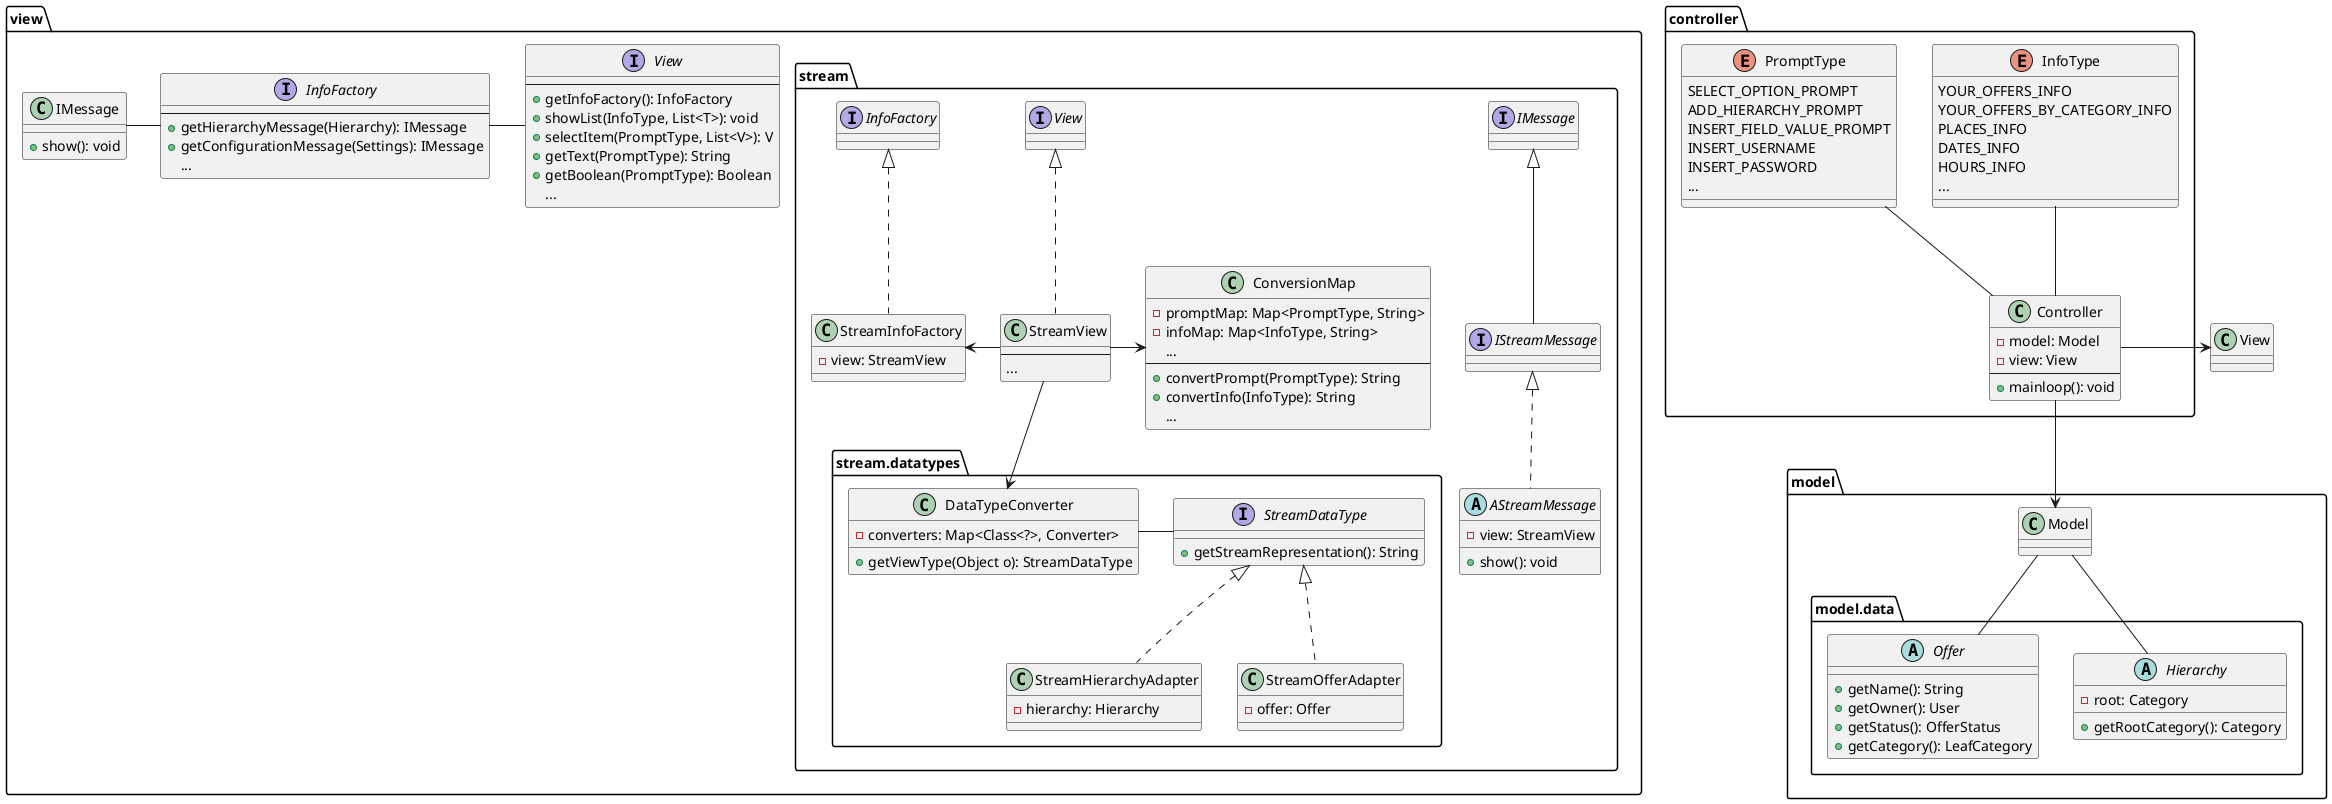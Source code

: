 @startuml

'skinparam linetype ortho

package "controller" as controller {
    class "Controller" as Controller {
        -  model: Model
        -  view: View
        --
        + mainloop(): void
        'todo da fare
    }

    enum "PromptType" as PromptType {
        SELECT_OPTION_PROMPT
        ADD_HIERARCHY_PROMPT
        INSERT_FIELD_VALUE_PROMPT
        INSERT_USERNAME
        INSERT_PASSWORD
        ...
    }

    enum "InfoType" as InfoType {
        YOUR_OFFERS_INFO
        YOUR_OFFERS_BY_CATEGORY_INFO
        PLACES_INFO
        DATES_INFO
        HOURS_INFO
        ...
    }

    Controller -up- PromptType
    Controller -up- InfoType
}

package "model" as model {
    class "Model" as Model {
        'todo
    }

    package "model.data" as data {

        abstract class Hierarchy {
            - root: Category
            + getRootCategory(): Category
        }

        abstract class Offer {
            + getName(): String
            + getOwner(): User
            + getStatus(): OfferStatus
            + getCategory(): LeafCategory
        }

    }

    Model -- Offer
    Model -- Hierarchy

}

package "view" as view {

    class "IMessage" as IMessage {
        + show(): void
    }

    interface "InfoFactory" as InfoFactory {
        --
        + getHierarchyMessage(Hierarchy): IMessage
        + getConfigurationMessage(Settings): IMessage
        ...
    }

    interface "View" as View {
        --
        + getInfoFactory(): InfoFactory
        + showList(InfoType, List<T>): void
        + selectItem(PromptType, List<V>): V
        + getText(PromptType): String
        + getBoolean(PromptType): Boolean
        ...
    }

    package "stream" as stream {

        package "stream.datatypes" as datatypes {

            class "DataTypeConverter" as DataTypeConverter {
                - converters: Map<Class<?>, Converter>
                + getViewType(Object o): StreamDataType 
            }

            interface StreamDataType {
                + getStreamRepresentation(): String
            }

            class StreamHierarchyAdapter implements StreamDataType {
                - hierarchy: Hierarchy
                ' todo lasciare il metodo implementato?
            }

            class StreamOfferAdapter implements StreamDataType {
                - offer: Offer
            }

        }

        interface "IStreamMessage" as IStreamMessage extends IMessage {
        }

        class "StreamView" as StreamView implements View{
            --
            ...
        }

        class StreamInfoFactory implements InfoFactory {
            - view: StreamView
        }

        class ConversionMap {
            - promptMap: Map<PromptType, String>
            - infoMap: Map<InfoType, String>
            ...
            --
            + convertPrompt(PromptType): String
            + convertInfo(InfoType): String
            ...
        }

        abstract class AStreamMessage implements IStreamMessage {
            - view: StreamView
            + show(): void
        }

        StreamInfoFactory <-right- StreamView
        StreamView --> DataTypeConverter
        StreamView -right-> ConversionMap
        DataTypeConverter -right- StreamDataType

    }

    View -left- InfoFactory
    InfoFactory -left- IMessage
}

Controller -down-> Model
Controller -right-> View

@enduml